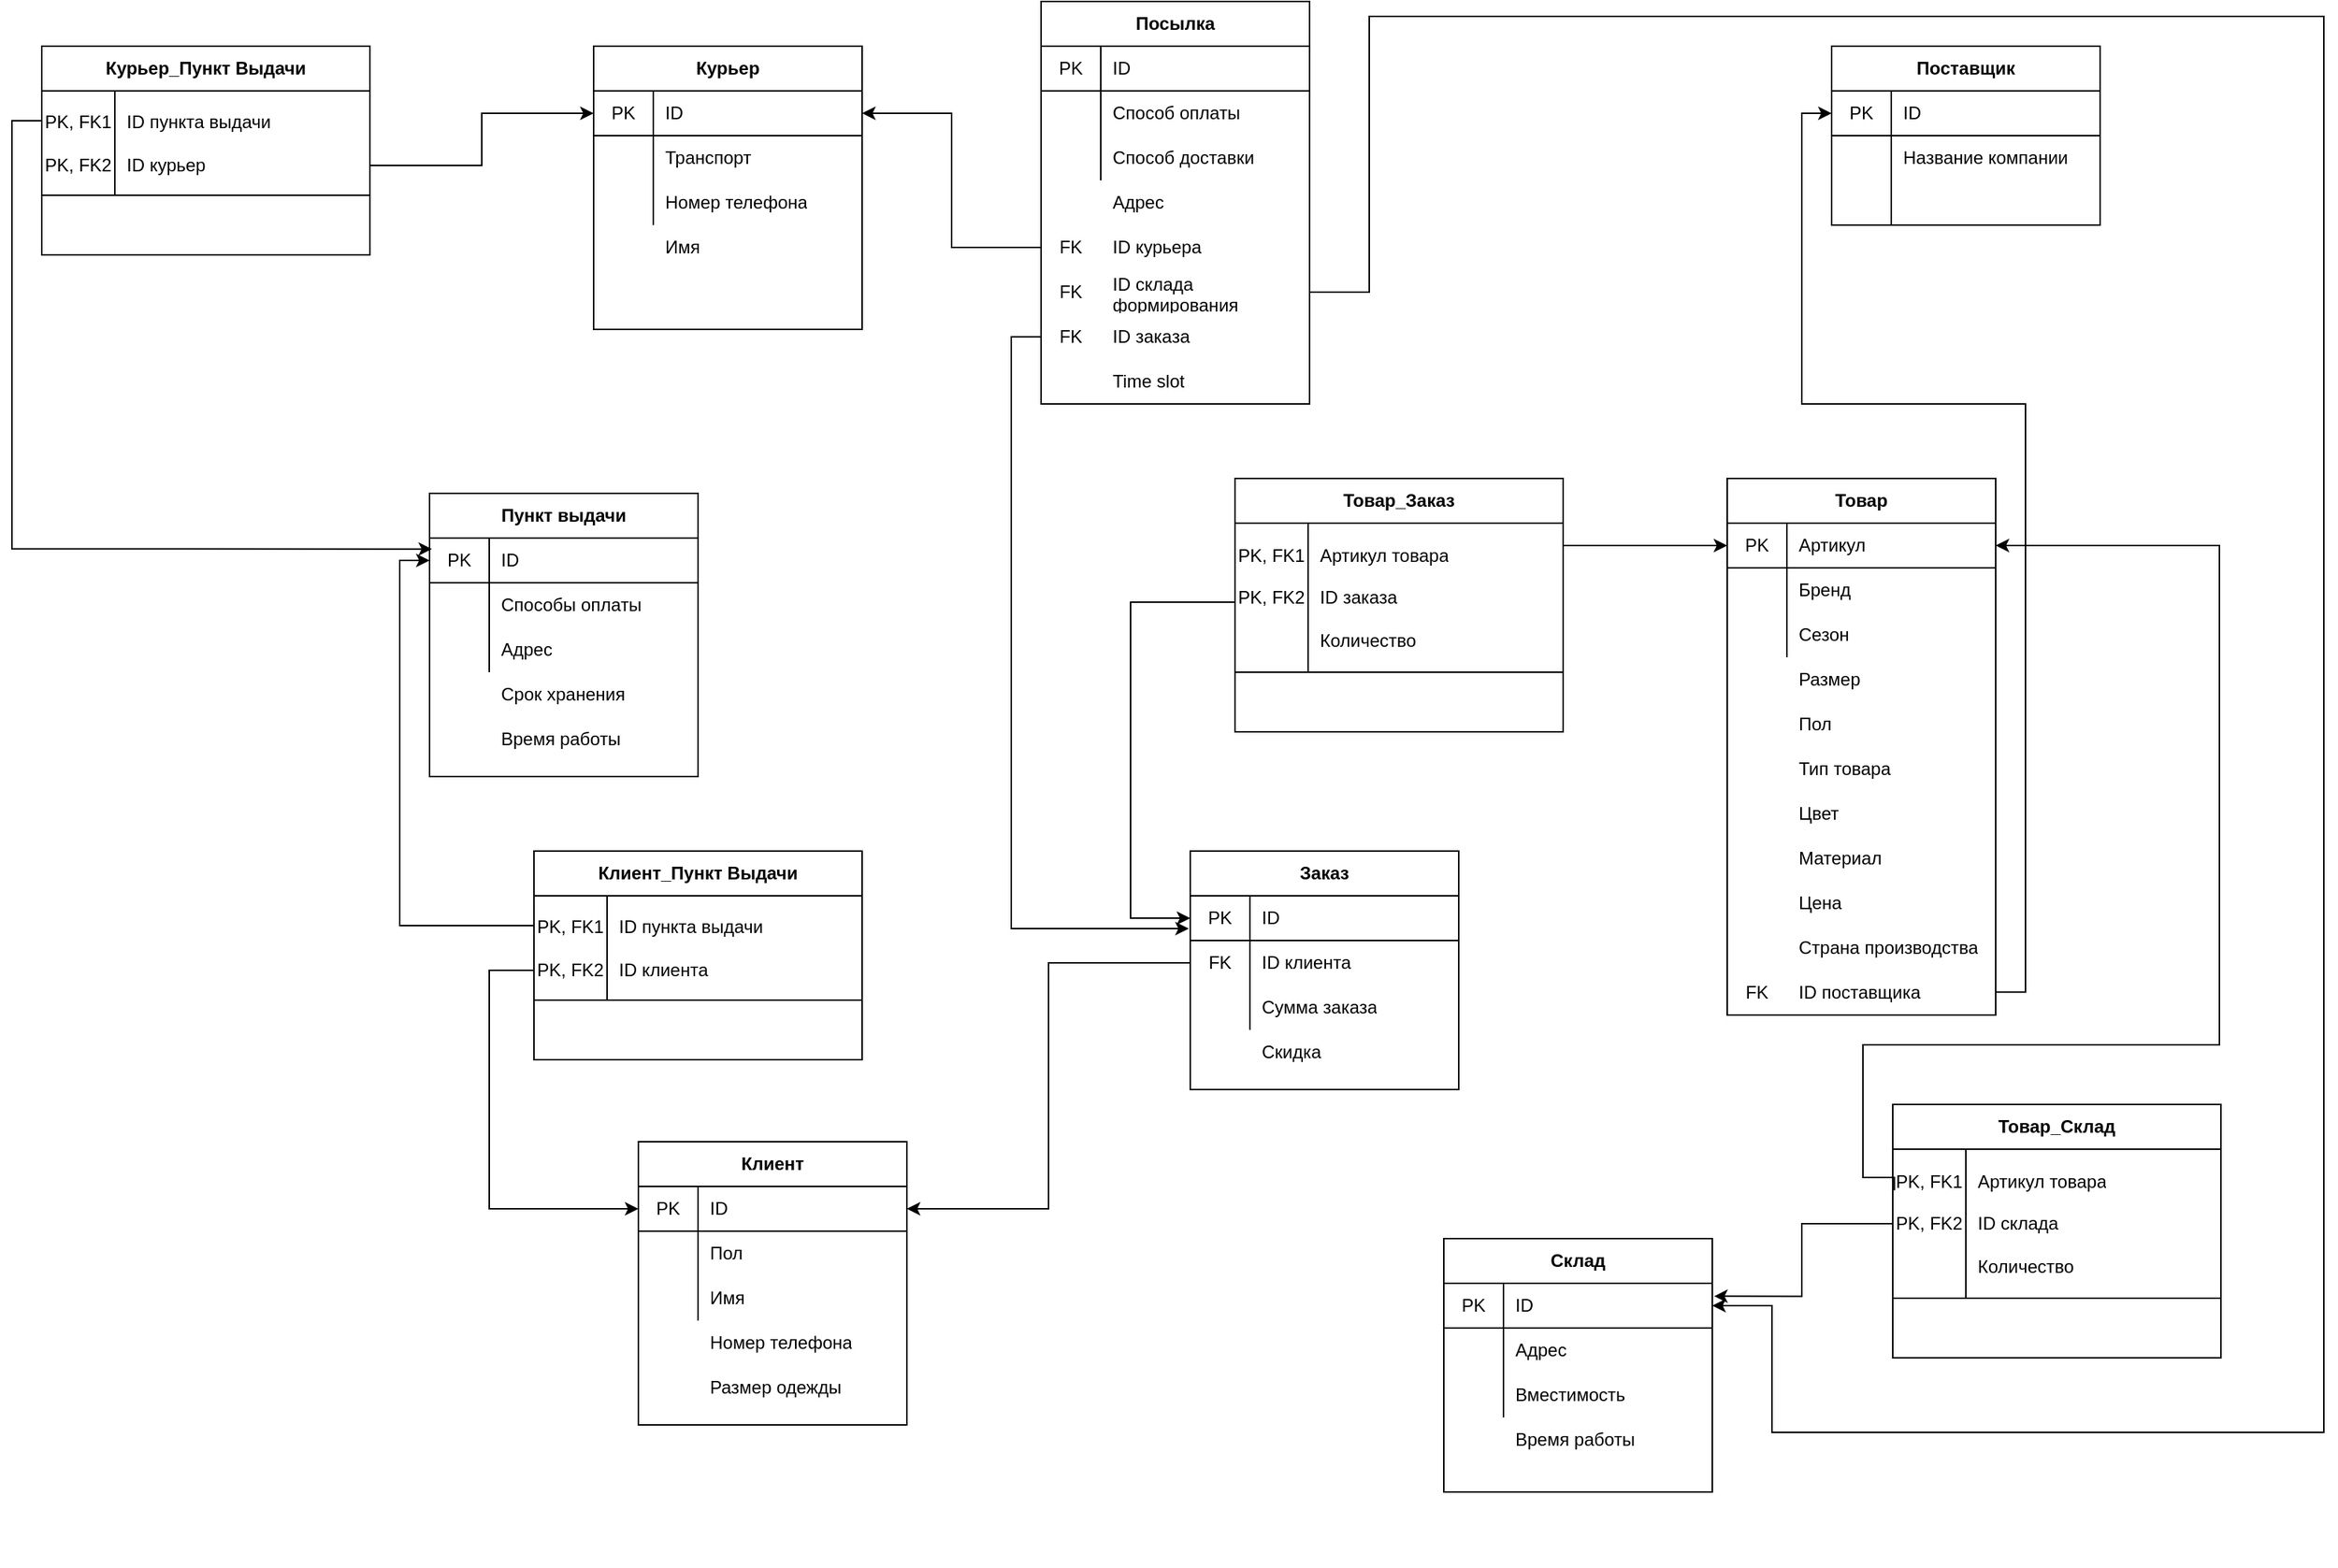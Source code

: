 <mxfile version="13.10.4" type="github">
  <diagram id="lGKr7dU0mGZIIrM9pEWA" name="Page-1">
    <mxGraphModel dx="1609" dy="469" grid="1" gridSize="10" guides="1" tooltips="1" connect="1" arrows="1" fold="1" page="1" pageScale="1" pageWidth="827" pageHeight="1169" math="0" shadow="0">
      <root>
        <mxCell id="0" />
        <mxCell id="1" parent="0" />
        <mxCell id="0K-Lj4Rn9zvSCGiPcpmL-1" value="" style="group" parent="1" vertex="1" connectable="0">
          <mxGeometry x="180" y="80" width="180" height="220" as="geometry" />
        </mxCell>
        <mxCell id="0K-Lj4Rn9zvSCGiPcpmL-2" value="Курьер" style="shape=table;html=1;whiteSpace=wrap;startSize=30;container=1;collapsible=0;childLayout=tableLayout;fixedRows=1;rowLines=0;fontStyle=1;align=center;" parent="0K-Lj4Rn9zvSCGiPcpmL-1" vertex="1">
          <mxGeometry width="180" height="190.0" as="geometry" />
        </mxCell>
        <mxCell id="0K-Lj4Rn9zvSCGiPcpmL-3" value="" style="shape=partialRectangle;html=1;whiteSpace=wrap;collapsible=0;dropTarget=0;pointerEvents=0;fillColor=none;top=0;left=0;bottom=1;right=0;points=[[0,0.5],[1,0.5]];portConstraint=eastwest;" parent="0K-Lj4Rn9zvSCGiPcpmL-2" vertex="1">
          <mxGeometry y="30" width="180" height="30" as="geometry" />
        </mxCell>
        <mxCell id="0K-Lj4Rn9zvSCGiPcpmL-4" value="PK" style="shape=partialRectangle;html=1;whiteSpace=wrap;connectable=0;fillColor=none;top=0;left=0;bottom=0;right=0;overflow=hidden;" parent="0K-Lj4Rn9zvSCGiPcpmL-3" vertex="1">
          <mxGeometry width="40" height="30" as="geometry" />
        </mxCell>
        <mxCell id="0K-Lj4Rn9zvSCGiPcpmL-5" value="ID" style="shape=partialRectangle;html=1;whiteSpace=wrap;connectable=0;fillColor=none;top=0;left=0;bottom=0;right=0;align=left;spacingLeft=6;overflow=hidden;" parent="0K-Lj4Rn9zvSCGiPcpmL-3" vertex="1">
          <mxGeometry x="40" width="140" height="30" as="geometry" />
        </mxCell>
        <mxCell id="0K-Lj4Rn9zvSCGiPcpmL-6" value="" style="shape=partialRectangle;html=1;whiteSpace=wrap;collapsible=0;dropTarget=0;pointerEvents=0;fillColor=none;top=0;left=0;bottom=0;right=0;points=[[0,0.5],[1,0.5]];portConstraint=eastwest;" parent="0K-Lj4Rn9zvSCGiPcpmL-2" vertex="1">
          <mxGeometry y="60" width="180" height="30" as="geometry" />
        </mxCell>
        <mxCell id="0K-Lj4Rn9zvSCGiPcpmL-7" value="" style="shape=partialRectangle;html=1;whiteSpace=wrap;connectable=0;fillColor=none;top=0;left=0;bottom=0;right=0;overflow=hidden;" parent="0K-Lj4Rn9zvSCGiPcpmL-6" vertex="1">
          <mxGeometry width="40" height="30" as="geometry" />
        </mxCell>
        <mxCell id="0K-Lj4Rn9zvSCGiPcpmL-8" value="Транспорт" style="shape=partialRectangle;html=1;whiteSpace=wrap;connectable=0;fillColor=none;top=0;left=0;bottom=0;right=0;align=left;spacingLeft=6;overflow=hidden;" parent="0K-Lj4Rn9zvSCGiPcpmL-6" vertex="1">
          <mxGeometry x="40" width="140" height="30" as="geometry" />
        </mxCell>
        <mxCell id="0K-Lj4Rn9zvSCGiPcpmL-9" value="" style="shape=partialRectangle;html=1;whiteSpace=wrap;collapsible=0;dropTarget=0;pointerEvents=0;fillColor=none;top=0;left=0;bottom=0;right=0;points=[[0,0.5],[1,0.5]];portConstraint=eastwest;" parent="0K-Lj4Rn9zvSCGiPcpmL-2" vertex="1">
          <mxGeometry y="90" width="180" height="30" as="geometry" />
        </mxCell>
        <mxCell id="0K-Lj4Rn9zvSCGiPcpmL-10" value="" style="shape=partialRectangle;html=1;whiteSpace=wrap;connectable=0;fillColor=none;top=0;left=0;bottom=0;right=0;overflow=hidden;" parent="0K-Lj4Rn9zvSCGiPcpmL-9" vertex="1">
          <mxGeometry width="40" height="30" as="geometry" />
        </mxCell>
        <mxCell id="0K-Lj4Rn9zvSCGiPcpmL-11" value="Номер телефона" style="shape=partialRectangle;html=1;whiteSpace=wrap;connectable=0;fillColor=none;top=0;left=0;bottom=0;right=0;align=left;spacingLeft=6;overflow=hidden;" parent="0K-Lj4Rn9zvSCGiPcpmL-9" vertex="1">
          <mxGeometry x="40" width="140" height="30" as="geometry" />
        </mxCell>
        <mxCell id="0K-Lj4Rn9zvSCGiPcpmL-12" value="" style="shape=partialRectangle;html=1;whiteSpace=wrap;collapsible=0;dropTarget=0;pointerEvents=0;fillColor=none;top=0;left=0;bottom=0;right=0;points=[[0,0.5],[1,0.5]];portConstraint=eastwest;" parent="0K-Lj4Rn9zvSCGiPcpmL-1" vertex="1">
          <mxGeometry y="120.0" width="180" height="30.0" as="geometry" />
        </mxCell>
        <mxCell id="0K-Lj4Rn9zvSCGiPcpmL-13" value="" style="shape=partialRectangle;html=1;whiteSpace=wrap;connectable=0;fillColor=none;top=0;left=0;bottom=0;right=0;overflow=hidden;" parent="0K-Lj4Rn9zvSCGiPcpmL-12" vertex="1">
          <mxGeometry x="-10" width="50" height="30.0" as="geometry" />
        </mxCell>
        <mxCell id="0K-Lj4Rn9zvSCGiPcpmL-14" value="Имя" style="shape=partialRectangle;html=1;whiteSpace=wrap;connectable=0;fillColor=none;top=0;left=0;bottom=0;right=0;align=left;spacingLeft=6;overflow=hidden;" parent="0K-Lj4Rn9zvSCGiPcpmL-12" vertex="1">
          <mxGeometry x="40" width="140" height="30.0" as="geometry" />
        </mxCell>
        <mxCell id="0K-Lj4Rn9zvSCGiPcpmL-15" value="" style="shape=partialRectangle;html=1;whiteSpace=wrap;collapsible=0;dropTarget=0;pointerEvents=0;fillColor=none;top=0;left=0;bottom=0;right=0;points=[[0,0.5],[1,0.5]];portConstraint=eastwest;" parent="0K-Lj4Rn9zvSCGiPcpmL-1" vertex="1">
          <mxGeometry y="150" width="180" height="30.0" as="geometry" />
        </mxCell>
        <mxCell id="0K-Lj4Rn9zvSCGiPcpmL-16" value="" style="shape=partialRectangle;html=1;whiteSpace=wrap;connectable=0;fillColor=none;top=0;left=0;bottom=0;right=0;overflow=hidden;" parent="0K-Lj4Rn9zvSCGiPcpmL-15" vertex="1">
          <mxGeometry width="40" height="30.0" as="geometry" />
        </mxCell>
        <mxCell id="0K-Lj4Rn9zvSCGiPcpmL-18" value="" style="group" parent="1" vertex="1" connectable="0">
          <mxGeometry x="480" y="50" width="180" height="270" as="geometry" />
        </mxCell>
        <mxCell id="0K-Lj4Rn9zvSCGiPcpmL-19" value="Посылка" style="shape=table;html=1;whiteSpace=wrap;startSize=30;container=1;collapsible=0;childLayout=tableLayout;fixedRows=1;rowLines=0;fontStyle=1;align=center;" parent="0K-Lj4Rn9zvSCGiPcpmL-18" vertex="1">
          <mxGeometry width="180" height="270" as="geometry" />
        </mxCell>
        <mxCell id="0K-Lj4Rn9zvSCGiPcpmL-20" value="" style="shape=partialRectangle;html=1;whiteSpace=wrap;collapsible=0;dropTarget=0;pointerEvents=0;fillColor=none;top=0;left=0;bottom=1;right=0;points=[[0,0.5],[1,0.5]];portConstraint=eastwest;" parent="0K-Lj4Rn9zvSCGiPcpmL-19" vertex="1">
          <mxGeometry y="30" width="180" height="30" as="geometry" />
        </mxCell>
        <mxCell id="0K-Lj4Rn9zvSCGiPcpmL-21" value="PK" style="shape=partialRectangle;html=1;whiteSpace=wrap;connectable=0;fillColor=none;top=0;left=0;bottom=0;right=0;overflow=hidden;" parent="0K-Lj4Rn9zvSCGiPcpmL-20" vertex="1">
          <mxGeometry width="40" height="30" as="geometry" />
        </mxCell>
        <mxCell id="0K-Lj4Rn9zvSCGiPcpmL-22" value="ID" style="shape=partialRectangle;html=1;whiteSpace=wrap;connectable=0;fillColor=none;top=0;left=0;bottom=0;right=0;align=left;spacingLeft=6;overflow=hidden;" parent="0K-Lj4Rn9zvSCGiPcpmL-20" vertex="1">
          <mxGeometry x="40" width="140" height="30" as="geometry" />
        </mxCell>
        <mxCell id="0K-Lj4Rn9zvSCGiPcpmL-23" value="" style="shape=partialRectangle;html=1;whiteSpace=wrap;collapsible=0;dropTarget=0;pointerEvents=0;fillColor=none;top=0;left=0;bottom=0;right=0;points=[[0,0.5],[1,0.5]];portConstraint=eastwest;" parent="0K-Lj4Rn9zvSCGiPcpmL-19" vertex="1">
          <mxGeometry y="60" width="180" height="30" as="geometry" />
        </mxCell>
        <mxCell id="0K-Lj4Rn9zvSCGiPcpmL-24" value="" style="shape=partialRectangle;html=1;whiteSpace=wrap;connectable=0;fillColor=none;top=0;left=0;bottom=0;right=0;overflow=hidden;" parent="0K-Lj4Rn9zvSCGiPcpmL-23" vertex="1">
          <mxGeometry width="40" height="30" as="geometry" />
        </mxCell>
        <mxCell id="0K-Lj4Rn9zvSCGiPcpmL-25" value="Способ оплаты" style="shape=partialRectangle;html=1;whiteSpace=wrap;connectable=0;fillColor=none;top=0;left=0;bottom=0;right=0;align=left;spacingLeft=6;overflow=hidden;" parent="0K-Lj4Rn9zvSCGiPcpmL-23" vertex="1">
          <mxGeometry x="40" width="140" height="30" as="geometry" />
        </mxCell>
        <mxCell id="0K-Lj4Rn9zvSCGiPcpmL-26" value="" style="shape=partialRectangle;html=1;whiteSpace=wrap;collapsible=0;dropTarget=0;pointerEvents=0;fillColor=none;top=0;left=0;bottom=0;right=0;points=[[0,0.5],[1,0.5]];portConstraint=eastwest;" parent="0K-Lj4Rn9zvSCGiPcpmL-19" vertex="1">
          <mxGeometry y="90" width="180" height="30" as="geometry" />
        </mxCell>
        <mxCell id="0K-Lj4Rn9zvSCGiPcpmL-27" value="" style="shape=partialRectangle;html=1;whiteSpace=wrap;connectable=0;fillColor=none;top=0;left=0;bottom=0;right=0;overflow=hidden;" parent="0K-Lj4Rn9zvSCGiPcpmL-26" vertex="1">
          <mxGeometry width="40" height="30" as="geometry" />
        </mxCell>
        <mxCell id="0K-Lj4Rn9zvSCGiPcpmL-28" value="Способ доставки" style="shape=partialRectangle;html=1;whiteSpace=wrap;connectable=0;fillColor=none;top=0;left=0;bottom=0;right=0;align=left;spacingLeft=6;overflow=hidden;" parent="0K-Lj4Rn9zvSCGiPcpmL-26" vertex="1">
          <mxGeometry x="40" width="140" height="30" as="geometry" />
        </mxCell>
        <mxCell id="0K-Lj4Rn9zvSCGiPcpmL-29" value="" style="shape=partialRectangle;html=1;whiteSpace=wrap;collapsible=0;dropTarget=0;pointerEvents=0;fillColor=none;top=0;left=0;bottom=0;right=0;points=[[0,0.5],[1,0.5]];portConstraint=eastwest;" parent="0K-Lj4Rn9zvSCGiPcpmL-18" vertex="1">
          <mxGeometry y="180" width="180" height="30" as="geometry" />
        </mxCell>
        <mxCell id="0K-Lj4Rn9zvSCGiPcpmL-30" value="FK" style="shape=partialRectangle;html=1;whiteSpace=wrap;connectable=0;fillColor=none;top=0;left=0;bottom=0;right=0;overflow=hidden;" parent="0K-Lj4Rn9zvSCGiPcpmL-29" vertex="1">
          <mxGeometry width="40" height="30" as="geometry" />
        </mxCell>
        <mxCell id="0K-Lj4Rn9zvSCGiPcpmL-31" value="ID склада формирования" style="shape=partialRectangle;html=1;whiteSpace=wrap;connectable=0;fillColor=none;top=0;left=0;bottom=0;right=0;align=left;spacingLeft=6;overflow=hidden;" parent="0K-Lj4Rn9zvSCGiPcpmL-29" vertex="1">
          <mxGeometry x="40" width="140" height="30" as="geometry" />
        </mxCell>
        <mxCell id="0K-Lj4Rn9zvSCGiPcpmL-32" value="" style="shape=partialRectangle;html=1;whiteSpace=wrap;collapsible=0;dropTarget=0;pointerEvents=0;fillColor=none;top=0;left=0;bottom=0;right=0;points=[[0,0.5],[1,0.5]];portConstraint=eastwest;" parent="0K-Lj4Rn9zvSCGiPcpmL-18" vertex="1">
          <mxGeometry y="150" width="180" height="30" as="geometry" />
        </mxCell>
        <mxCell id="0K-Lj4Rn9zvSCGiPcpmL-33" value="FK" style="shape=partialRectangle;html=1;whiteSpace=wrap;connectable=0;fillColor=none;top=0;left=0;bottom=0;right=0;overflow=hidden;" parent="0K-Lj4Rn9zvSCGiPcpmL-32" vertex="1">
          <mxGeometry width="40" height="30" as="geometry" />
        </mxCell>
        <mxCell id="0K-Lj4Rn9zvSCGiPcpmL-34" value="ID курьера" style="shape=partialRectangle;html=1;whiteSpace=wrap;connectable=0;fillColor=none;top=0;left=0;bottom=0;right=0;align=left;spacingLeft=6;overflow=hidden;" parent="0K-Lj4Rn9zvSCGiPcpmL-32" vertex="1">
          <mxGeometry x="40" width="140" height="30" as="geometry" />
        </mxCell>
        <mxCell id="0K-Lj4Rn9zvSCGiPcpmL-35" value="" style="shape=partialRectangle;html=1;whiteSpace=wrap;collapsible=0;dropTarget=0;pointerEvents=0;fillColor=none;top=0;left=0;bottom=0;right=0;points=[[0,0.5],[1,0.5]];portConstraint=eastwest;" parent="0K-Lj4Rn9zvSCGiPcpmL-18" vertex="1">
          <mxGeometry y="120" width="180" height="30" as="geometry" />
        </mxCell>
        <mxCell id="0K-Lj4Rn9zvSCGiPcpmL-36" value="" style="shape=partialRectangle;html=1;whiteSpace=wrap;connectable=0;fillColor=none;top=0;left=0;bottom=0;right=0;overflow=hidden;" parent="0K-Lj4Rn9zvSCGiPcpmL-35" vertex="1">
          <mxGeometry width="40" height="30" as="geometry" />
        </mxCell>
        <mxCell id="0K-Lj4Rn9zvSCGiPcpmL-37" value="Адрес" style="shape=partialRectangle;html=1;whiteSpace=wrap;connectable=0;fillColor=none;top=0;left=0;bottom=0;right=0;align=left;spacingLeft=6;overflow=hidden;" parent="0K-Lj4Rn9zvSCGiPcpmL-35" vertex="1">
          <mxGeometry x="40" width="140" height="30" as="geometry" />
        </mxCell>
        <mxCell id="0K-Lj4Rn9zvSCGiPcpmL-38" value="" style="shape=partialRectangle;html=1;whiteSpace=wrap;collapsible=0;dropTarget=0;pointerEvents=0;fillColor=none;top=0;left=0;bottom=0;right=0;points=[[0,0.5],[1,0.5]];portConstraint=eastwest;" parent="0K-Lj4Rn9zvSCGiPcpmL-18" vertex="1">
          <mxGeometry y="210" width="180" height="30" as="geometry" />
        </mxCell>
        <mxCell id="0K-Lj4Rn9zvSCGiPcpmL-39" value="FK" style="shape=partialRectangle;html=1;whiteSpace=wrap;connectable=0;fillColor=none;top=0;left=0;bottom=0;right=0;overflow=hidden;" parent="0K-Lj4Rn9zvSCGiPcpmL-38" vertex="1">
          <mxGeometry width="40" height="30" as="geometry" />
        </mxCell>
        <mxCell id="0K-Lj4Rn9zvSCGiPcpmL-40" value="ID заказа" style="shape=partialRectangle;html=1;whiteSpace=wrap;connectable=0;fillColor=none;top=0;left=0;bottom=0;right=0;align=left;spacingLeft=6;overflow=hidden;" parent="0K-Lj4Rn9zvSCGiPcpmL-38" vertex="1">
          <mxGeometry x="40" width="140" height="30" as="geometry" />
        </mxCell>
        <mxCell id="0K-Lj4Rn9zvSCGiPcpmL-41" value="" style="shape=partialRectangle;html=1;whiteSpace=wrap;collapsible=0;dropTarget=0;pointerEvents=0;fillColor=none;top=0;left=0;bottom=0;right=0;points=[[0,0.5],[1,0.5]];portConstraint=eastwest;" parent="0K-Lj4Rn9zvSCGiPcpmL-18" vertex="1">
          <mxGeometry y="240" width="180" height="30" as="geometry" />
        </mxCell>
        <mxCell id="0K-Lj4Rn9zvSCGiPcpmL-42" value="Time slot" style="shape=partialRectangle;html=1;whiteSpace=wrap;connectable=0;fillColor=none;top=0;left=0;bottom=0;right=0;align=left;spacingLeft=6;overflow=hidden;" parent="0K-Lj4Rn9zvSCGiPcpmL-41" vertex="1">
          <mxGeometry x="40" width="140" height="30" as="geometry" />
        </mxCell>
        <mxCell id="0K-Lj4Rn9zvSCGiPcpmL-43" value="" style="group" parent="1" vertex="1" connectable="0">
          <mxGeometry x="940" y="370" width="180" height="360" as="geometry" />
        </mxCell>
        <mxCell id="0K-Lj4Rn9zvSCGiPcpmL-44" value="" style="group" parent="0K-Lj4Rn9zvSCGiPcpmL-43" vertex="1" connectable="0">
          <mxGeometry width="180" height="360" as="geometry" />
        </mxCell>
        <mxCell id="0K-Lj4Rn9zvSCGiPcpmL-45" value="Товар" style="shape=table;html=1;whiteSpace=wrap;startSize=30;container=1;collapsible=0;childLayout=tableLayout;fixedRows=1;rowLines=0;fontStyle=1;align=center;" parent="0K-Lj4Rn9zvSCGiPcpmL-44" vertex="1">
          <mxGeometry width="180" height="360" as="geometry" />
        </mxCell>
        <mxCell id="0K-Lj4Rn9zvSCGiPcpmL-46" value="" style="shape=partialRectangle;html=1;whiteSpace=wrap;collapsible=0;dropTarget=0;pointerEvents=0;fillColor=none;top=0;left=0;bottom=1;right=0;points=[[0,0.5],[1,0.5]];portConstraint=eastwest;" parent="0K-Lj4Rn9zvSCGiPcpmL-45" vertex="1">
          <mxGeometry y="30" width="180" height="30" as="geometry" />
        </mxCell>
        <mxCell id="0K-Lj4Rn9zvSCGiPcpmL-47" value="PK" style="shape=partialRectangle;html=1;whiteSpace=wrap;connectable=0;fillColor=none;top=0;left=0;bottom=0;right=0;overflow=hidden;" parent="0K-Lj4Rn9zvSCGiPcpmL-46" vertex="1">
          <mxGeometry width="40" height="30" as="geometry" />
        </mxCell>
        <mxCell id="0K-Lj4Rn9zvSCGiPcpmL-48" value="Артикул" style="shape=partialRectangle;html=1;whiteSpace=wrap;connectable=0;fillColor=none;top=0;left=0;bottom=0;right=0;align=left;spacingLeft=6;overflow=hidden;" parent="0K-Lj4Rn9zvSCGiPcpmL-46" vertex="1">
          <mxGeometry x="40" width="140" height="30" as="geometry" />
        </mxCell>
        <mxCell id="0K-Lj4Rn9zvSCGiPcpmL-49" value="" style="shape=partialRectangle;html=1;whiteSpace=wrap;collapsible=0;dropTarget=0;pointerEvents=0;fillColor=none;top=0;left=0;bottom=0;right=0;points=[[0,0.5],[1,0.5]];portConstraint=eastwest;" parent="0K-Lj4Rn9zvSCGiPcpmL-45" vertex="1">
          <mxGeometry y="60" width="180" height="30" as="geometry" />
        </mxCell>
        <mxCell id="0K-Lj4Rn9zvSCGiPcpmL-50" value="" style="shape=partialRectangle;html=1;whiteSpace=wrap;connectable=0;fillColor=none;top=0;left=0;bottom=0;right=0;overflow=hidden;" parent="0K-Lj4Rn9zvSCGiPcpmL-49" vertex="1">
          <mxGeometry width="40" height="30" as="geometry" />
        </mxCell>
        <mxCell id="0K-Lj4Rn9zvSCGiPcpmL-51" value="Бренд" style="shape=partialRectangle;html=1;whiteSpace=wrap;connectable=0;fillColor=none;top=0;left=0;bottom=0;right=0;align=left;spacingLeft=6;overflow=hidden;" parent="0K-Lj4Rn9zvSCGiPcpmL-49" vertex="1">
          <mxGeometry x="40" width="140" height="30" as="geometry" />
        </mxCell>
        <mxCell id="0K-Lj4Rn9zvSCGiPcpmL-52" value="" style="shape=partialRectangle;html=1;whiteSpace=wrap;collapsible=0;dropTarget=0;pointerEvents=0;fillColor=none;top=0;left=0;bottom=0;right=0;points=[[0,0.5],[1,0.5]];portConstraint=eastwest;" parent="0K-Lj4Rn9zvSCGiPcpmL-45" vertex="1">
          <mxGeometry y="90" width="180" height="30" as="geometry" />
        </mxCell>
        <mxCell id="0K-Lj4Rn9zvSCGiPcpmL-53" value="" style="shape=partialRectangle;html=1;whiteSpace=wrap;connectable=0;fillColor=none;top=0;left=0;bottom=0;right=0;overflow=hidden;" parent="0K-Lj4Rn9zvSCGiPcpmL-52" vertex="1">
          <mxGeometry width="40" height="30" as="geometry" />
        </mxCell>
        <mxCell id="0K-Lj4Rn9zvSCGiPcpmL-54" value="Сезон" style="shape=partialRectangle;html=1;whiteSpace=wrap;connectable=0;fillColor=none;top=0;left=0;bottom=0;right=0;align=left;spacingLeft=6;overflow=hidden;" parent="0K-Lj4Rn9zvSCGiPcpmL-52" vertex="1">
          <mxGeometry x="40" width="140" height="30" as="geometry" />
        </mxCell>
        <mxCell id="0K-Lj4Rn9zvSCGiPcpmL-55" value="" style="shape=partialRectangle;html=1;whiteSpace=wrap;collapsible=0;dropTarget=0;pointerEvents=0;fillColor=none;top=0;left=0;bottom=0;right=0;points=[[0,0.5],[1,0.5]];portConstraint=eastwest;" parent="0K-Lj4Rn9zvSCGiPcpmL-44" vertex="1">
          <mxGeometry y="180" width="180" height="30.0" as="geometry" />
        </mxCell>
        <mxCell id="0K-Lj4Rn9zvSCGiPcpmL-56" value="" style="shape=partialRectangle;html=1;whiteSpace=wrap;connectable=0;fillColor=none;top=0;left=0;bottom=0;right=0;overflow=hidden;" parent="0K-Lj4Rn9zvSCGiPcpmL-55" vertex="1">
          <mxGeometry width="40" height="30.0" as="geometry" />
        </mxCell>
        <mxCell id="0K-Lj4Rn9zvSCGiPcpmL-57" value="Тип товара" style="shape=partialRectangle;html=1;whiteSpace=wrap;connectable=0;fillColor=none;top=0;left=0;bottom=0;right=0;align=left;spacingLeft=6;overflow=hidden;" parent="0K-Lj4Rn9zvSCGiPcpmL-55" vertex="1">
          <mxGeometry x="40" width="140" height="30.0" as="geometry" />
        </mxCell>
        <mxCell id="0K-Lj4Rn9zvSCGiPcpmL-58" value="" style="shape=partialRectangle;html=1;whiteSpace=wrap;collapsible=0;dropTarget=0;pointerEvents=0;fillColor=none;top=0;left=0;bottom=0;right=0;points=[[0,0.5],[1,0.5]];portConstraint=eastwest;" parent="0K-Lj4Rn9zvSCGiPcpmL-44" vertex="1">
          <mxGeometry y="150" width="180" height="30.0" as="geometry" />
        </mxCell>
        <mxCell id="0K-Lj4Rn9zvSCGiPcpmL-59" value="" style="shape=partialRectangle;html=1;whiteSpace=wrap;connectable=0;fillColor=none;top=0;left=0;bottom=0;right=0;overflow=hidden;" parent="0K-Lj4Rn9zvSCGiPcpmL-58" vertex="1">
          <mxGeometry width="40" height="30.0" as="geometry" />
        </mxCell>
        <mxCell id="0K-Lj4Rn9zvSCGiPcpmL-60" value="Пол" style="shape=partialRectangle;html=1;whiteSpace=wrap;connectable=0;fillColor=none;top=0;left=0;bottom=0;right=0;align=left;spacingLeft=6;overflow=hidden;" parent="0K-Lj4Rn9zvSCGiPcpmL-58" vertex="1">
          <mxGeometry x="40" width="140" height="30.0" as="geometry" />
        </mxCell>
        <mxCell id="0K-Lj4Rn9zvSCGiPcpmL-61" value="" style="shape=partialRectangle;html=1;whiteSpace=wrap;collapsible=0;dropTarget=0;pointerEvents=0;fillColor=none;top=0;left=0;bottom=0;right=0;points=[[0,0.5],[1,0.5]];portConstraint=eastwest;" parent="0K-Lj4Rn9zvSCGiPcpmL-44" vertex="1">
          <mxGeometry y="120.0" width="180" height="30.0" as="geometry" />
        </mxCell>
        <mxCell id="0K-Lj4Rn9zvSCGiPcpmL-62" value="" style="shape=partialRectangle;html=1;whiteSpace=wrap;connectable=0;fillColor=none;top=0;left=0;bottom=0;right=0;overflow=hidden;" parent="0K-Lj4Rn9zvSCGiPcpmL-61" vertex="1">
          <mxGeometry width="40" height="30.0" as="geometry" />
        </mxCell>
        <mxCell id="0K-Lj4Rn9zvSCGiPcpmL-63" value="Размер" style="shape=partialRectangle;html=1;whiteSpace=wrap;connectable=0;fillColor=none;top=0;left=0;bottom=0;right=0;align=left;spacingLeft=6;overflow=hidden;" parent="0K-Lj4Rn9zvSCGiPcpmL-61" vertex="1">
          <mxGeometry x="40" width="140" height="30.0" as="geometry" />
        </mxCell>
        <mxCell id="0K-Lj4Rn9zvSCGiPcpmL-64" value="" style="shape=partialRectangle;html=1;whiteSpace=wrap;collapsible=0;dropTarget=0;pointerEvents=0;fillColor=none;top=0;left=0;bottom=0;right=0;points=[[0,0.5],[1,0.5]];portConstraint=eastwest;" parent="0K-Lj4Rn9zvSCGiPcpmL-44" vertex="1">
          <mxGeometry y="210.0" width="180" height="30.0" as="geometry" />
        </mxCell>
        <mxCell id="0K-Lj4Rn9zvSCGiPcpmL-65" value="" style="shape=partialRectangle;html=1;whiteSpace=wrap;connectable=0;fillColor=none;top=0;left=0;bottom=0;right=0;overflow=hidden;" parent="0K-Lj4Rn9zvSCGiPcpmL-64" vertex="1">
          <mxGeometry width="40" height="30.0" as="geometry" />
        </mxCell>
        <mxCell id="0K-Lj4Rn9zvSCGiPcpmL-66" value="Цвет" style="shape=partialRectangle;html=1;whiteSpace=wrap;connectable=0;fillColor=none;top=0;left=0;bottom=0;right=0;align=left;spacingLeft=6;overflow=hidden;" parent="0K-Lj4Rn9zvSCGiPcpmL-64" vertex="1">
          <mxGeometry x="40" width="140" height="30.0" as="geometry" />
        </mxCell>
        <mxCell id="0K-Lj4Rn9zvSCGiPcpmL-67" value="" style="shape=partialRectangle;html=1;whiteSpace=wrap;collapsible=0;dropTarget=0;pointerEvents=0;fillColor=none;top=0;left=0;bottom=0;right=0;points=[[0,0.5],[1,0.5]];portConstraint=eastwest;" parent="0K-Lj4Rn9zvSCGiPcpmL-44" vertex="1">
          <mxGeometry y="240.0" width="180" height="30.0" as="geometry" />
        </mxCell>
        <mxCell id="0K-Lj4Rn9zvSCGiPcpmL-68" value="" style="shape=partialRectangle;html=1;whiteSpace=wrap;connectable=0;fillColor=none;top=0;left=0;bottom=0;right=0;overflow=hidden;" parent="0K-Lj4Rn9zvSCGiPcpmL-67" vertex="1">
          <mxGeometry width="40" height="30.0" as="geometry" />
        </mxCell>
        <mxCell id="0K-Lj4Rn9zvSCGiPcpmL-69" value="Материал" style="shape=partialRectangle;html=1;whiteSpace=wrap;connectable=0;fillColor=none;top=0;left=0;bottom=0;right=0;align=left;spacingLeft=6;overflow=hidden;" parent="0K-Lj4Rn9zvSCGiPcpmL-67" vertex="1">
          <mxGeometry x="40" width="140" height="30.0" as="geometry" />
        </mxCell>
        <mxCell id="0K-Lj4Rn9zvSCGiPcpmL-70" value="" style="shape=partialRectangle;html=1;whiteSpace=wrap;collapsible=0;dropTarget=0;pointerEvents=0;fillColor=none;top=0;left=0;bottom=0;right=0;points=[[0,0.5],[1,0.5]];portConstraint=eastwest;" parent="0K-Lj4Rn9zvSCGiPcpmL-44" vertex="1">
          <mxGeometry y="270.0" width="180" height="30.0" as="geometry" />
        </mxCell>
        <mxCell id="0K-Lj4Rn9zvSCGiPcpmL-71" value="" style="shape=partialRectangle;html=1;whiteSpace=wrap;connectable=0;fillColor=none;top=0;left=0;bottom=0;right=0;overflow=hidden;" parent="0K-Lj4Rn9zvSCGiPcpmL-70" vertex="1">
          <mxGeometry width="40" height="30.0" as="geometry" />
        </mxCell>
        <mxCell id="0K-Lj4Rn9zvSCGiPcpmL-72" value="Цена" style="shape=partialRectangle;html=1;whiteSpace=wrap;connectable=0;fillColor=none;top=0;left=0;bottom=0;right=0;align=left;spacingLeft=6;overflow=hidden;" parent="0K-Lj4Rn9zvSCGiPcpmL-70" vertex="1">
          <mxGeometry x="40" width="140" height="30.0" as="geometry" />
        </mxCell>
        <mxCell id="0K-Lj4Rn9zvSCGiPcpmL-73" value="" style="shape=partialRectangle;html=1;whiteSpace=wrap;collapsible=0;dropTarget=0;pointerEvents=0;fillColor=none;top=0;left=0;bottom=0;right=0;points=[[0,0.5],[1,0.5]];portConstraint=eastwest;" parent="0K-Lj4Rn9zvSCGiPcpmL-44" vertex="1">
          <mxGeometry y="300" width="180" height="30.0" as="geometry" />
        </mxCell>
        <mxCell id="0K-Lj4Rn9zvSCGiPcpmL-74" value="" style="shape=partialRectangle;html=1;whiteSpace=wrap;connectable=0;fillColor=none;top=0;left=0;bottom=0;right=0;overflow=hidden;" parent="0K-Lj4Rn9zvSCGiPcpmL-73" vertex="1">
          <mxGeometry width="40" height="30.0" as="geometry" />
        </mxCell>
        <mxCell id="0K-Lj4Rn9zvSCGiPcpmL-75" value="Страна производства" style="shape=partialRectangle;html=1;whiteSpace=wrap;connectable=0;fillColor=none;top=0;left=0;bottom=0;right=0;align=left;spacingLeft=6;overflow=hidden;" parent="0K-Lj4Rn9zvSCGiPcpmL-73" vertex="1">
          <mxGeometry x="40" width="140" height="30.0" as="geometry" />
        </mxCell>
        <mxCell id="0K-Lj4Rn9zvSCGiPcpmL-76" value="" style="shape=partialRectangle;html=1;whiteSpace=wrap;collapsible=0;dropTarget=0;pointerEvents=0;fillColor=none;top=0;left=0;bottom=0;right=0;points=[[0,0.5],[1,0.5]];portConstraint=eastwest;" parent="0K-Lj4Rn9zvSCGiPcpmL-44" vertex="1">
          <mxGeometry y="329.999" width="180" height="29.143" as="geometry" />
        </mxCell>
        <mxCell id="0K-Lj4Rn9zvSCGiPcpmL-77" value="" style="shape=partialRectangle;html=1;whiteSpace=wrap;connectable=0;fillColor=none;top=0;left=0;bottom=0;right=0;overflow=hidden;" parent="0K-Lj4Rn9zvSCGiPcpmL-76" vertex="1">
          <mxGeometry width="40" height="29.143" as="geometry" />
        </mxCell>
        <mxCell id="0K-Lj4Rn9zvSCGiPcpmL-78" value="ID поставщика" style="shape=partialRectangle;html=1;whiteSpace=wrap;connectable=0;fillColor=none;top=0;left=0;bottom=0;right=0;align=left;spacingLeft=6;overflow=hidden;" parent="0K-Lj4Rn9zvSCGiPcpmL-76" vertex="1">
          <mxGeometry x="40" width="140" height="29.143" as="geometry" />
        </mxCell>
        <mxCell id="0K-Lj4Rn9zvSCGiPcpmL-79" value="FK" style="shape=partialRectangle;html=1;whiteSpace=wrap;connectable=0;fillColor=none;top=0;left=0;bottom=0;right=0;overflow=hidden;" parent="0K-Lj4Rn9zvSCGiPcpmL-44" vertex="1">
          <mxGeometry y="330" width="40" height="30" as="geometry" />
        </mxCell>
        <mxCell id="0K-Lj4Rn9zvSCGiPcpmL-80" value="" style="group" parent="1" vertex="1" connectable="0">
          <mxGeometry x="1010" y="80" width="180" height="220" as="geometry" />
        </mxCell>
        <mxCell id="0K-Lj4Rn9zvSCGiPcpmL-81" value="Поставщик" style="shape=table;html=1;whiteSpace=wrap;startSize=30;container=1;collapsible=0;childLayout=tableLayout;fixedRows=1;rowLines=0;fontStyle=1;align=center;" parent="0K-Lj4Rn9zvSCGiPcpmL-80" vertex="1">
          <mxGeometry width="180" height="120" as="geometry" />
        </mxCell>
        <mxCell id="0K-Lj4Rn9zvSCGiPcpmL-82" value="" style="shape=partialRectangle;html=1;whiteSpace=wrap;collapsible=0;dropTarget=0;pointerEvents=0;fillColor=none;top=0;left=0;bottom=1;right=0;points=[[0,0.5],[1,0.5]];portConstraint=eastwest;" parent="0K-Lj4Rn9zvSCGiPcpmL-81" vertex="1">
          <mxGeometry y="30" width="180" height="30" as="geometry" />
        </mxCell>
        <mxCell id="0K-Lj4Rn9zvSCGiPcpmL-83" value="PK" style="shape=partialRectangle;html=1;whiteSpace=wrap;connectable=0;fillColor=none;top=0;left=0;bottom=0;right=0;overflow=hidden;" parent="0K-Lj4Rn9zvSCGiPcpmL-82" vertex="1">
          <mxGeometry width="40" height="30" as="geometry" />
        </mxCell>
        <mxCell id="0K-Lj4Rn9zvSCGiPcpmL-84" value="ID" style="shape=partialRectangle;html=1;whiteSpace=wrap;connectable=0;fillColor=none;top=0;left=0;bottom=0;right=0;align=left;spacingLeft=6;overflow=hidden;" parent="0K-Lj4Rn9zvSCGiPcpmL-82" vertex="1">
          <mxGeometry x="40" width="140" height="30" as="geometry" />
        </mxCell>
        <mxCell id="0K-Lj4Rn9zvSCGiPcpmL-85" value="" style="shape=partialRectangle;html=1;whiteSpace=wrap;collapsible=0;dropTarget=0;pointerEvents=0;fillColor=none;top=0;left=0;bottom=0;right=0;points=[[0,0.5],[1,0.5]];portConstraint=eastwest;" parent="0K-Lj4Rn9zvSCGiPcpmL-81" vertex="1">
          <mxGeometry y="60" width="180" height="30" as="geometry" />
        </mxCell>
        <mxCell id="0K-Lj4Rn9zvSCGiPcpmL-86" value="" style="shape=partialRectangle;html=1;whiteSpace=wrap;connectable=0;fillColor=none;top=0;left=0;bottom=0;right=0;overflow=hidden;" parent="0K-Lj4Rn9zvSCGiPcpmL-85" vertex="1">
          <mxGeometry width="40" height="30" as="geometry" />
        </mxCell>
        <mxCell id="0K-Lj4Rn9zvSCGiPcpmL-87" value="Название компании" style="shape=partialRectangle;html=1;whiteSpace=wrap;connectable=0;fillColor=none;top=0;left=0;bottom=0;right=0;align=left;spacingLeft=6;overflow=hidden;" parent="0K-Lj4Rn9zvSCGiPcpmL-85" vertex="1">
          <mxGeometry x="40" width="140" height="30" as="geometry" />
        </mxCell>
        <mxCell id="0K-Lj4Rn9zvSCGiPcpmL-88" value="" style="shape=partialRectangle;html=1;whiteSpace=wrap;collapsible=0;dropTarget=0;pointerEvents=0;fillColor=none;top=0;left=0;bottom=0;right=0;points=[[0,0.5],[1,0.5]];portConstraint=eastwest;" parent="0K-Lj4Rn9zvSCGiPcpmL-81" vertex="1">
          <mxGeometry y="90" width="180" height="30" as="geometry" />
        </mxCell>
        <mxCell id="0K-Lj4Rn9zvSCGiPcpmL-89" value="" style="shape=partialRectangle;html=1;whiteSpace=wrap;connectable=0;fillColor=none;top=0;left=0;bottom=0;right=0;overflow=hidden;" parent="0K-Lj4Rn9zvSCGiPcpmL-88" vertex="1">
          <mxGeometry width="40" height="30" as="geometry" />
        </mxCell>
        <mxCell id="0K-Lj4Rn9zvSCGiPcpmL-90" value="" style="shape=partialRectangle;html=1;whiteSpace=wrap;connectable=0;fillColor=none;top=0;left=0;bottom=0;right=0;align=left;spacingLeft=6;overflow=hidden;" parent="0K-Lj4Rn9zvSCGiPcpmL-88" vertex="1">
          <mxGeometry x="40" width="140" height="30" as="geometry" />
        </mxCell>
        <mxCell id="0K-Lj4Rn9zvSCGiPcpmL-91" value="" style="group" parent="1" vertex="1" connectable="0">
          <mxGeometry x="580" y="620" width="180" height="220" as="geometry" />
        </mxCell>
        <mxCell id="0K-Lj4Rn9zvSCGiPcpmL-92" value="" style="group" parent="0K-Lj4Rn9zvSCGiPcpmL-91" vertex="1" connectable="0">
          <mxGeometry width="180" height="220" as="geometry" />
        </mxCell>
        <mxCell id="0K-Lj4Rn9zvSCGiPcpmL-93" value="Заказ" style="shape=table;html=1;whiteSpace=wrap;startSize=30;container=1;collapsible=0;childLayout=tableLayout;fixedRows=1;rowLines=0;fontStyle=1;align=center;" parent="0K-Lj4Rn9zvSCGiPcpmL-92" vertex="1">
          <mxGeometry width="180" height="160" as="geometry" />
        </mxCell>
        <mxCell id="0K-Lj4Rn9zvSCGiPcpmL-94" value="" style="shape=partialRectangle;html=1;whiteSpace=wrap;collapsible=0;dropTarget=0;pointerEvents=0;fillColor=none;top=0;left=0;bottom=1;right=0;points=[[0,0.5],[1,0.5]];portConstraint=eastwest;" parent="0K-Lj4Rn9zvSCGiPcpmL-93" vertex="1">
          <mxGeometry y="30" width="180" height="30" as="geometry" />
        </mxCell>
        <mxCell id="0K-Lj4Rn9zvSCGiPcpmL-95" value="PK" style="shape=partialRectangle;html=1;whiteSpace=wrap;connectable=0;fillColor=none;top=0;left=0;bottom=0;right=0;overflow=hidden;" parent="0K-Lj4Rn9zvSCGiPcpmL-94" vertex="1">
          <mxGeometry width="40" height="30" as="geometry" />
        </mxCell>
        <mxCell id="0K-Lj4Rn9zvSCGiPcpmL-96" value="ID" style="shape=partialRectangle;html=1;whiteSpace=wrap;connectable=0;fillColor=none;top=0;left=0;bottom=0;right=0;align=left;spacingLeft=6;overflow=hidden;" parent="0K-Lj4Rn9zvSCGiPcpmL-94" vertex="1">
          <mxGeometry x="40" width="140" height="30" as="geometry" />
        </mxCell>
        <mxCell id="0K-Lj4Rn9zvSCGiPcpmL-97" value="" style="shape=partialRectangle;html=1;whiteSpace=wrap;collapsible=0;dropTarget=0;pointerEvents=0;fillColor=none;top=0;left=0;bottom=0;right=0;points=[[0,0.5],[1,0.5]];portConstraint=eastwest;" parent="0K-Lj4Rn9zvSCGiPcpmL-93" vertex="1">
          <mxGeometry y="60" width="180" height="30" as="geometry" />
        </mxCell>
        <mxCell id="0K-Lj4Rn9zvSCGiPcpmL-98" value="FK" style="shape=partialRectangle;html=1;whiteSpace=wrap;connectable=0;fillColor=none;top=0;left=0;bottom=0;right=0;overflow=hidden;" parent="0K-Lj4Rn9zvSCGiPcpmL-97" vertex="1">
          <mxGeometry width="40" height="30" as="geometry" />
        </mxCell>
        <mxCell id="0K-Lj4Rn9zvSCGiPcpmL-99" value="ID клиента" style="shape=partialRectangle;html=1;whiteSpace=wrap;connectable=0;fillColor=none;top=0;left=0;bottom=0;right=0;align=left;spacingLeft=6;overflow=hidden;" parent="0K-Lj4Rn9zvSCGiPcpmL-97" vertex="1">
          <mxGeometry x="40" width="140" height="30" as="geometry" />
        </mxCell>
        <mxCell id="0K-Lj4Rn9zvSCGiPcpmL-100" value="" style="shape=partialRectangle;html=1;whiteSpace=wrap;collapsible=0;dropTarget=0;pointerEvents=0;fillColor=none;top=0;left=0;bottom=0;right=0;points=[[0,0.5],[1,0.5]];portConstraint=eastwest;" parent="0K-Lj4Rn9zvSCGiPcpmL-93" vertex="1">
          <mxGeometry y="90" width="180" height="30" as="geometry" />
        </mxCell>
        <mxCell id="0K-Lj4Rn9zvSCGiPcpmL-101" value="" style="shape=partialRectangle;html=1;whiteSpace=wrap;connectable=0;fillColor=none;top=0;left=0;bottom=0;right=0;overflow=hidden;" parent="0K-Lj4Rn9zvSCGiPcpmL-100" vertex="1">
          <mxGeometry width="40" height="30" as="geometry" />
        </mxCell>
        <mxCell id="0K-Lj4Rn9zvSCGiPcpmL-102" value="Сумма заказа" style="shape=partialRectangle;html=1;whiteSpace=wrap;connectable=0;fillColor=none;top=0;left=0;bottom=0;right=0;align=left;spacingLeft=6;overflow=hidden;" parent="0K-Lj4Rn9zvSCGiPcpmL-100" vertex="1">
          <mxGeometry x="40" width="140" height="30" as="geometry" />
        </mxCell>
        <mxCell id="0K-Lj4Rn9zvSCGiPcpmL-103" value="" style="shape=partialRectangle;html=1;whiteSpace=wrap;collapsible=0;dropTarget=0;pointerEvents=0;fillColor=none;top=0;left=0;bottom=0;right=0;points=[[0,0.5],[1,0.5]];portConstraint=eastwest;" parent="0K-Lj4Rn9zvSCGiPcpmL-92" vertex="1">
          <mxGeometry y="150" width="180" height="30" as="geometry" />
        </mxCell>
        <mxCell id="0K-Lj4Rn9zvSCGiPcpmL-104" value="" style="shape=partialRectangle;html=1;whiteSpace=wrap;connectable=0;fillColor=none;top=0;left=0;bottom=0;right=0;overflow=hidden;" parent="0K-Lj4Rn9zvSCGiPcpmL-103" vertex="1">
          <mxGeometry width="40" height="30" as="geometry" />
        </mxCell>
        <mxCell id="0K-Lj4Rn9zvSCGiPcpmL-105" value="Скидка" style="shape=partialRectangle;html=1;whiteSpace=wrap;connectable=0;fillColor=none;top=0;left=0;bottom=0;right=0;align=left;spacingLeft=6;overflow=hidden;" parent="0K-Lj4Rn9zvSCGiPcpmL-92" vertex="1">
          <mxGeometry x="40" y="120" width="140" height="30" as="geometry" />
        </mxCell>
        <mxCell id="0K-Lj4Rn9zvSCGiPcpmL-106" value="" style="group" parent="1" vertex="1" connectable="0">
          <mxGeometry x="210" y="815" width="180" height="220" as="geometry" />
        </mxCell>
        <mxCell id="0K-Lj4Rn9zvSCGiPcpmL-107" value="" style="group" parent="0K-Lj4Rn9zvSCGiPcpmL-106" vertex="1" connectable="0">
          <mxGeometry width="180" height="220" as="geometry" />
        </mxCell>
        <mxCell id="0K-Lj4Rn9zvSCGiPcpmL-108" value="Клиент" style="shape=table;html=1;whiteSpace=wrap;startSize=30;container=1;collapsible=0;childLayout=tableLayout;fixedRows=1;rowLines=0;fontStyle=1;align=center;" parent="0K-Lj4Rn9zvSCGiPcpmL-107" vertex="1">
          <mxGeometry width="180" height="190" as="geometry" />
        </mxCell>
        <mxCell id="0K-Lj4Rn9zvSCGiPcpmL-109" value="" style="shape=partialRectangle;html=1;whiteSpace=wrap;collapsible=0;dropTarget=0;pointerEvents=0;fillColor=none;top=0;left=0;bottom=1;right=0;points=[[0,0.5],[1,0.5]];portConstraint=eastwest;" parent="0K-Lj4Rn9zvSCGiPcpmL-108" vertex="1">
          <mxGeometry y="30" width="180" height="30" as="geometry" />
        </mxCell>
        <mxCell id="0K-Lj4Rn9zvSCGiPcpmL-110" value="PK" style="shape=partialRectangle;html=1;whiteSpace=wrap;connectable=0;fillColor=none;top=0;left=0;bottom=0;right=0;overflow=hidden;" parent="0K-Lj4Rn9zvSCGiPcpmL-109" vertex="1">
          <mxGeometry width="40" height="30" as="geometry" />
        </mxCell>
        <mxCell id="0K-Lj4Rn9zvSCGiPcpmL-111" value="ID" style="shape=partialRectangle;html=1;whiteSpace=wrap;connectable=0;fillColor=none;top=0;left=0;bottom=0;right=0;align=left;spacingLeft=6;overflow=hidden;" parent="0K-Lj4Rn9zvSCGiPcpmL-109" vertex="1">
          <mxGeometry x="40" width="140" height="30" as="geometry" />
        </mxCell>
        <mxCell id="0K-Lj4Rn9zvSCGiPcpmL-112" value="" style="shape=partialRectangle;html=1;whiteSpace=wrap;collapsible=0;dropTarget=0;pointerEvents=0;fillColor=none;top=0;left=0;bottom=0;right=0;points=[[0,0.5],[1,0.5]];portConstraint=eastwest;" parent="0K-Lj4Rn9zvSCGiPcpmL-108" vertex="1">
          <mxGeometry y="60" width="180" height="30" as="geometry" />
        </mxCell>
        <mxCell id="0K-Lj4Rn9zvSCGiPcpmL-113" value="" style="shape=partialRectangle;html=1;whiteSpace=wrap;connectable=0;fillColor=none;top=0;left=0;bottom=0;right=0;overflow=hidden;" parent="0K-Lj4Rn9zvSCGiPcpmL-112" vertex="1">
          <mxGeometry width="40" height="30" as="geometry" />
        </mxCell>
        <mxCell id="0K-Lj4Rn9zvSCGiPcpmL-114" value="Пол" style="shape=partialRectangle;html=1;whiteSpace=wrap;connectable=0;fillColor=none;top=0;left=0;bottom=0;right=0;align=left;spacingLeft=6;overflow=hidden;" parent="0K-Lj4Rn9zvSCGiPcpmL-112" vertex="1">
          <mxGeometry x="40" width="140" height="30" as="geometry" />
        </mxCell>
        <mxCell id="0K-Lj4Rn9zvSCGiPcpmL-115" value="" style="shape=partialRectangle;html=1;whiteSpace=wrap;collapsible=0;dropTarget=0;pointerEvents=0;fillColor=none;top=0;left=0;bottom=0;right=0;points=[[0,0.5],[1,0.5]];portConstraint=eastwest;" parent="0K-Lj4Rn9zvSCGiPcpmL-108" vertex="1">
          <mxGeometry y="90" width="180" height="30" as="geometry" />
        </mxCell>
        <mxCell id="0K-Lj4Rn9zvSCGiPcpmL-116" value="" style="shape=partialRectangle;html=1;whiteSpace=wrap;connectable=0;fillColor=none;top=0;left=0;bottom=0;right=0;overflow=hidden;" parent="0K-Lj4Rn9zvSCGiPcpmL-115" vertex="1">
          <mxGeometry width="40" height="30" as="geometry" />
        </mxCell>
        <mxCell id="0K-Lj4Rn9zvSCGiPcpmL-117" value="Имя" style="shape=partialRectangle;html=1;whiteSpace=wrap;connectable=0;fillColor=none;top=0;left=0;bottom=0;right=0;align=left;spacingLeft=6;overflow=hidden;" parent="0K-Lj4Rn9zvSCGiPcpmL-115" vertex="1">
          <mxGeometry x="40" width="140" height="30" as="geometry" />
        </mxCell>
        <mxCell id="0K-Lj4Rn9zvSCGiPcpmL-118" value="" style="shape=partialRectangle;html=1;whiteSpace=wrap;collapsible=0;dropTarget=0;pointerEvents=0;fillColor=none;top=0;left=0;bottom=0;right=0;points=[[0,0.5],[1,0.5]];portConstraint=eastwest;" parent="0K-Lj4Rn9zvSCGiPcpmL-107" vertex="1">
          <mxGeometry y="120" width="180" height="30" as="geometry" />
        </mxCell>
        <mxCell id="0K-Lj4Rn9zvSCGiPcpmL-119" value="" style="shape=partialRectangle;html=1;whiteSpace=wrap;connectable=0;fillColor=none;top=0;left=0;bottom=0;right=0;overflow=hidden;" parent="0K-Lj4Rn9zvSCGiPcpmL-118" vertex="1">
          <mxGeometry x="-10" width="50" height="30" as="geometry" />
        </mxCell>
        <mxCell id="0K-Lj4Rn9zvSCGiPcpmL-120" value="Номер телефона" style="shape=partialRectangle;html=1;whiteSpace=wrap;connectable=0;fillColor=none;top=0;left=0;bottom=0;right=0;align=left;spacingLeft=6;overflow=hidden;" parent="0K-Lj4Rn9zvSCGiPcpmL-118" vertex="1">
          <mxGeometry x="40" width="140" height="30" as="geometry" />
        </mxCell>
        <mxCell id="0K-Lj4Rn9zvSCGiPcpmL-121" value="" style="shape=partialRectangle;html=1;whiteSpace=wrap;collapsible=0;dropTarget=0;pointerEvents=0;fillColor=none;top=0;left=0;bottom=0;right=0;points=[[0,0.5],[1,0.5]];portConstraint=eastwest;" parent="0K-Lj4Rn9zvSCGiPcpmL-107" vertex="1">
          <mxGeometry y="150" width="180" height="30" as="geometry" />
        </mxCell>
        <mxCell id="0K-Lj4Rn9zvSCGiPcpmL-122" value="Размер одежды" style="shape=partialRectangle;html=1;whiteSpace=wrap;connectable=0;fillColor=none;top=0;left=0;bottom=0;right=0;align=left;spacingLeft=6;overflow=hidden;" parent="0K-Lj4Rn9zvSCGiPcpmL-121" vertex="1">
          <mxGeometry x="40" width="140" height="30" as="geometry" />
        </mxCell>
        <mxCell id="0K-Lj4Rn9zvSCGiPcpmL-123" value="" style="shape=partialRectangle;html=1;whiteSpace=wrap;collapsible=0;dropTarget=0;pointerEvents=0;fillColor=none;top=0;left=0;bottom=0;right=0;points=[[0,0.5],[1,0.5]];portConstraint=eastwest;" parent="0K-Lj4Rn9zvSCGiPcpmL-107" vertex="1">
          <mxGeometry y="180" width="180" height="30" as="geometry" />
        </mxCell>
        <mxCell id="0K-Lj4Rn9zvSCGiPcpmL-124" value="" style="shape=partialRectangle;html=1;whiteSpace=wrap;connectable=0;fillColor=none;top=0;left=0;bottom=0;right=0;overflow=hidden;" parent="0K-Lj4Rn9zvSCGiPcpmL-123" vertex="1">
          <mxGeometry width="40" height="30" as="geometry" />
        </mxCell>
        <mxCell id="0K-Lj4Rn9zvSCGiPcpmL-125" value="" style="group" parent="1" vertex="1" connectable="0">
          <mxGeometry x="70" y="380" width="180" height="220" as="geometry" />
        </mxCell>
        <mxCell id="0K-Lj4Rn9zvSCGiPcpmL-126" value="Пункт выдачи" style="shape=table;html=1;whiteSpace=wrap;startSize=30;container=1;collapsible=0;childLayout=tableLayout;fixedRows=1;rowLines=0;fontStyle=1;align=center;" parent="0K-Lj4Rn9zvSCGiPcpmL-125" vertex="1">
          <mxGeometry width="180" height="190" as="geometry" />
        </mxCell>
        <mxCell id="0K-Lj4Rn9zvSCGiPcpmL-127" value="" style="shape=partialRectangle;html=1;whiteSpace=wrap;collapsible=0;dropTarget=0;pointerEvents=0;fillColor=none;top=0;left=0;bottom=1;right=0;points=[[0,0.5],[1,0.5]];portConstraint=eastwest;" parent="0K-Lj4Rn9zvSCGiPcpmL-126" vertex="1">
          <mxGeometry y="30" width="180" height="30" as="geometry" />
        </mxCell>
        <mxCell id="0K-Lj4Rn9zvSCGiPcpmL-128" value="PK" style="shape=partialRectangle;html=1;whiteSpace=wrap;connectable=0;fillColor=none;top=0;left=0;bottom=0;right=0;overflow=hidden;" parent="0K-Lj4Rn9zvSCGiPcpmL-127" vertex="1">
          <mxGeometry width="40" height="30" as="geometry" />
        </mxCell>
        <mxCell id="0K-Lj4Rn9zvSCGiPcpmL-129" value="ID" style="shape=partialRectangle;html=1;whiteSpace=wrap;connectable=0;fillColor=none;top=0;left=0;bottom=0;right=0;align=left;spacingLeft=6;overflow=hidden;" parent="0K-Lj4Rn9zvSCGiPcpmL-127" vertex="1">
          <mxGeometry x="40" width="140" height="30" as="geometry" />
        </mxCell>
        <mxCell id="0K-Lj4Rn9zvSCGiPcpmL-130" value="" style="shape=partialRectangle;html=1;whiteSpace=wrap;collapsible=0;dropTarget=0;pointerEvents=0;fillColor=none;top=0;left=0;bottom=0;right=0;points=[[0,0.5],[1,0.5]];portConstraint=eastwest;" parent="0K-Lj4Rn9zvSCGiPcpmL-126" vertex="1">
          <mxGeometry y="60" width="180" height="30" as="geometry" />
        </mxCell>
        <mxCell id="0K-Lj4Rn9zvSCGiPcpmL-131" value="" style="shape=partialRectangle;html=1;whiteSpace=wrap;connectable=0;fillColor=none;top=0;left=0;bottom=0;right=0;overflow=hidden;" parent="0K-Lj4Rn9zvSCGiPcpmL-130" vertex="1">
          <mxGeometry width="40" height="30" as="geometry" />
        </mxCell>
        <mxCell id="0K-Lj4Rn9zvSCGiPcpmL-132" value="Способы оплаты" style="shape=partialRectangle;html=1;whiteSpace=wrap;connectable=0;fillColor=none;top=0;left=0;bottom=0;right=0;align=left;spacingLeft=6;overflow=hidden;" parent="0K-Lj4Rn9zvSCGiPcpmL-130" vertex="1">
          <mxGeometry x="40" width="140" height="30" as="geometry" />
        </mxCell>
        <mxCell id="0K-Lj4Rn9zvSCGiPcpmL-133" value="" style="shape=partialRectangle;html=1;whiteSpace=wrap;collapsible=0;dropTarget=0;pointerEvents=0;fillColor=none;top=0;left=0;bottom=0;right=0;points=[[0,0.5],[1,0.5]];portConstraint=eastwest;" parent="0K-Lj4Rn9zvSCGiPcpmL-126" vertex="1">
          <mxGeometry y="90" width="180" height="30" as="geometry" />
        </mxCell>
        <mxCell id="0K-Lj4Rn9zvSCGiPcpmL-134" value="" style="shape=partialRectangle;html=1;whiteSpace=wrap;connectable=0;fillColor=none;top=0;left=0;bottom=0;right=0;overflow=hidden;" parent="0K-Lj4Rn9zvSCGiPcpmL-133" vertex="1">
          <mxGeometry width="40" height="30" as="geometry" />
        </mxCell>
        <mxCell id="0K-Lj4Rn9zvSCGiPcpmL-135" value="Адрес" style="shape=partialRectangle;html=1;whiteSpace=wrap;connectable=0;fillColor=none;top=0;left=0;bottom=0;right=0;align=left;spacingLeft=6;overflow=hidden;" parent="0K-Lj4Rn9zvSCGiPcpmL-133" vertex="1">
          <mxGeometry x="40" width="140" height="30" as="geometry" />
        </mxCell>
        <mxCell id="0K-Lj4Rn9zvSCGiPcpmL-136" value="" style="shape=partialRectangle;html=1;whiteSpace=wrap;collapsible=0;dropTarget=0;pointerEvents=0;fillColor=none;top=0;left=0;bottom=0;right=0;points=[[0,0.5],[1,0.5]];portConstraint=eastwest;" parent="0K-Lj4Rn9zvSCGiPcpmL-125" vertex="1">
          <mxGeometry y="120" width="180" height="30" as="geometry" />
        </mxCell>
        <mxCell id="0K-Lj4Rn9zvSCGiPcpmL-137" value="" style="shape=partialRectangle;html=1;whiteSpace=wrap;connectable=0;fillColor=none;top=0;left=0;bottom=0;right=0;overflow=hidden;" parent="0K-Lj4Rn9zvSCGiPcpmL-136" vertex="1">
          <mxGeometry x="-10" width="50" height="30" as="geometry" />
        </mxCell>
        <mxCell id="0K-Lj4Rn9zvSCGiPcpmL-138" value="Срок хранения" style="shape=partialRectangle;html=1;whiteSpace=wrap;connectable=0;fillColor=none;top=0;left=0;bottom=0;right=0;align=left;spacingLeft=6;overflow=hidden;" parent="0K-Lj4Rn9zvSCGiPcpmL-136" vertex="1">
          <mxGeometry x="40" width="140" height="30" as="geometry" />
        </mxCell>
        <mxCell id="0K-Lj4Rn9zvSCGiPcpmL-139" value="" style="shape=partialRectangle;html=1;whiteSpace=wrap;collapsible=0;dropTarget=0;pointerEvents=0;fillColor=none;top=0;left=0;bottom=0;right=0;points=[[0,0.5],[1,0.5]];portConstraint=eastwest;" parent="0K-Lj4Rn9zvSCGiPcpmL-125" vertex="1">
          <mxGeometry y="150" width="180" height="30" as="geometry" />
        </mxCell>
        <mxCell id="0K-Lj4Rn9zvSCGiPcpmL-140" value="" style="shape=partialRectangle;html=1;whiteSpace=wrap;connectable=0;fillColor=none;top=0;left=0;bottom=0;right=0;overflow=hidden;" parent="0K-Lj4Rn9zvSCGiPcpmL-139" vertex="1">
          <mxGeometry width="40" height="30" as="geometry" />
        </mxCell>
        <mxCell id="0K-Lj4Rn9zvSCGiPcpmL-141" value="Время работы" style="shape=partialRectangle;html=1;whiteSpace=wrap;connectable=0;fillColor=none;top=0;left=0;bottom=0;right=0;align=left;spacingLeft=6;overflow=hidden;" parent="0K-Lj4Rn9zvSCGiPcpmL-139" vertex="1">
          <mxGeometry x="40" width="140" height="30" as="geometry" />
        </mxCell>
        <mxCell id="0K-Lj4Rn9zvSCGiPcpmL-142" value="" style="group" parent="1" vertex="1" connectable="0">
          <mxGeometry x="750" y="880" width="180" height="220" as="geometry" />
        </mxCell>
        <mxCell id="0K-Lj4Rn9zvSCGiPcpmL-143" value="" style="group" parent="0K-Lj4Rn9zvSCGiPcpmL-142" vertex="1" connectable="0">
          <mxGeometry width="180" height="220" as="geometry" />
        </mxCell>
        <mxCell id="0K-Lj4Rn9zvSCGiPcpmL-144" value="" style="group" parent="0K-Lj4Rn9zvSCGiPcpmL-143" vertex="1" connectable="0">
          <mxGeometry width="180" height="170" as="geometry" />
        </mxCell>
        <mxCell id="0K-Lj4Rn9zvSCGiPcpmL-145" value="" style="group" parent="0K-Lj4Rn9zvSCGiPcpmL-144" vertex="1" connectable="0">
          <mxGeometry width="180" height="170" as="geometry" />
        </mxCell>
        <mxCell id="0K-Lj4Rn9zvSCGiPcpmL-146" value="Склад" style="shape=table;html=1;whiteSpace=wrap;startSize=30;container=1;collapsible=0;childLayout=tableLayout;fixedRows=1;rowLines=0;fontStyle=1;align=center;" parent="0K-Lj4Rn9zvSCGiPcpmL-145" vertex="1">
          <mxGeometry width="180" height="170" as="geometry" />
        </mxCell>
        <mxCell id="0K-Lj4Rn9zvSCGiPcpmL-147" value="" style="shape=partialRectangle;html=1;whiteSpace=wrap;collapsible=0;dropTarget=0;pointerEvents=0;fillColor=none;top=0;left=0;bottom=1;right=0;points=[[0,0.5],[1,0.5]];portConstraint=eastwest;" parent="0K-Lj4Rn9zvSCGiPcpmL-146" vertex="1">
          <mxGeometry y="30" width="180" height="30" as="geometry" />
        </mxCell>
        <mxCell id="0K-Lj4Rn9zvSCGiPcpmL-148" value="PK" style="shape=partialRectangle;html=1;whiteSpace=wrap;connectable=0;fillColor=none;top=0;left=0;bottom=0;right=0;overflow=hidden;" parent="0K-Lj4Rn9zvSCGiPcpmL-147" vertex="1">
          <mxGeometry width="40" height="30" as="geometry" />
        </mxCell>
        <mxCell id="0K-Lj4Rn9zvSCGiPcpmL-149" value="ID" style="shape=partialRectangle;html=1;whiteSpace=wrap;connectable=0;fillColor=none;top=0;left=0;bottom=0;right=0;align=left;spacingLeft=6;overflow=hidden;" parent="0K-Lj4Rn9zvSCGiPcpmL-147" vertex="1">
          <mxGeometry x="40" width="140" height="30" as="geometry" />
        </mxCell>
        <mxCell id="0K-Lj4Rn9zvSCGiPcpmL-150" value="" style="shape=partialRectangle;html=1;whiteSpace=wrap;collapsible=0;dropTarget=0;pointerEvents=0;fillColor=none;top=0;left=0;bottom=0;right=0;points=[[0,0.5],[1,0.5]];portConstraint=eastwest;" parent="0K-Lj4Rn9zvSCGiPcpmL-146" vertex="1">
          <mxGeometry y="60" width="180" height="30" as="geometry" />
        </mxCell>
        <mxCell id="0K-Lj4Rn9zvSCGiPcpmL-151" value="" style="shape=partialRectangle;html=1;whiteSpace=wrap;connectable=0;fillColor=none;top=0;left=0;bottom=0;right=0;overflow=hidden;" parent="0K-Lj4Rn9zvSCGiPcpmL-150" vertex="1">
          <mxGeometry width="40" height="30" as="geometry" />
        </mxCell>
        <mxCell id="0K-Lj4Rn9zvSCGiPcpmL-152" value="Адрес" style="shape=partialRectangle;html=1;whiteSpace=wrap;connectable=0;fillColor=none;top=0;left=0;bottom=0;right=0;align=left;spacingLeft=6;overflow=hidden;" parent="0K-Lj4Rn9zvSCGiPcpmL-150" vertex="1">
          <mxGeometry x="40" width="140" height="30" as="geometry" />
        </mxCell>
        <mxCell id="0K-Lj4Rn9zvSCGiPcpmL-153" value="" style="shape=partialRectangle;html=1;whiteSpace=wrap;collapsible=0;dropTarget=0;pointerEvents=0;fillColor=none;top=0;left=0;bottom=0;right=0;points=[[0,0.5],[1,0.5]];portConstraint=eastwest;" parent="0K-Lj4Rn9zvSCGiPcpmL-146" vertex="1">
          <mxGeometry y="90" width="180" height="30" as="geometry" />
        </mxCell>
        <mxCell id="0K-Lj4Rn9zvSCGiPcpmL-154" value="" style="shape=partialRectangle;html=1;whiteSpace=wrap;connectable=0;fillColor=none;top=0;left=0;bottom=0;right=0;overflow=hidden;" parent="0K-Lj4Rn9zvSCGiPcpmL-153" vertex="1">
          <mxGeometry width="40" height="30" as="geometry" />
        </mxCell>
        <mxCell id="0K-Lj4Rn9zvSCGiPcpmL-155" value="Вместимость" style="shape=partialRectangle;html=1;whiteSpace=wrap;connectable=0;fillColor=none;top=0;left=0;bottom=0;right=0;align=left;spacingLeft=6;overflow=hidden;" parent="0K-Lj4Rn9zvSCGiPcpmL-153" vertex="1">
          <mxGeometry x="40" width="140" height="30" as="geometry" />
        </mxCell>
        <mxCell id="0K-Lj4Rn9zvSCGiPcpmL-156" value="" style="shape=partialRectangle;html=1;whiteSpace=wrap;collapsible=0;dropTarget=0;pointerEvents=0;fillColor=none;top=0;left=0;bottom=0;right=0;points=[[0,0.5],[1,0.5]];portConstraint=eastwest;" parent="0K-Lj4Rn9zvSCGiPcpmL-145" vertex="1">
          <mxGeometry y="120" width="180" height="30" as="geometry" />
        </mxCell>
        <mxCell id="0K-Lj4Rn9zvSCGiPcpmL-157" value="" style="shape=partialRectangle;html=1;whiteSpace=wrap;connectable=0;fillColor=none;top=0;left=0;bottom=0;right=0;overflow=hidden;" parent="0K-Lj4Rn9zvSCGiPcpmL-156" vertex="1">
          <mxGeometry x="-10" width="50" height="30" as="geometry" />
        </mxCell>
        <mxCell id="0K-Lj4Rn9zvSCGiPcpmL-158" value="Время работы" style="shape=partialRectangle;html=1;whiteSpace=wrap;connectable=0;fillColor=none;top=0;left=0;bottom=0;right=0;align=left;spacingLeft=6;overflow=hidden;" parent="0K-Lj4Rn9zvSCGiPcpmL-156" vertex="1">
          <mxGeometry x="40" width="140" height="30" as="geometry" />
        </mxCell>
        <mxCell id="0K-Lj4Rn9zvSCGiPcpmL-159" value="" style="group" parent="1" vertex="1" connectable="0">
          <mxGeometry x="610" y="370" width="220" height="140" as="geometry" />
        </mxCell>
        <mxCell id="0K-Lj4Rn9zvSCGiPcpmL-160" value="Товар_Заказ" style="shape=table;html=1;whiteSpace=wrap;startSize=30;container=1;collapsible=0;childLayout=tableLayout;fixedRows=1;rowLines=0;fontStyle=1;align=center;" parent="0K-Lj4Rn9zvSCGiPcpmL-159" vertex="1">
          <mxGeometry width="220" height="170" as="geometry" />
        </mxCell>
        <mxCell id="0K-Lj4Rn9zvSCGiPcpmL-161" value="" style="shape=partialRectangle;html=1;whiteSpace=wrap;collapsible=0;dropTarget=0;pointerEvents=0;fillColor=none;top=0;left=0;bottom=1;right=0;points=[[0,0.5],[1,0.5]];portConstraint=eastwest;" parent="0K-Lj4Rn9zvSCGiPcpmL-160" vertex="1">
          <mxGeometry y="30" width="220" height="100" as="geometry" />
        </mxCell>
        <mxCell id="0K-Lj4Rn9zvSCGiPcpmL-162" value="PK, FK1&lt;br&gt;&lt;br&gt;PK, FK2&lt;br&gt;&amp;nbsp;&lt;br&gt;&lt;font color=&quot;#ffffff&quot;&gt;ю&lt;/font&gt;" style="shape=partialRectangle;html=1;whiteSpace=wrap;connectable=0;fillColor=none;top=0;left=0;bottom=0;right=0;overflow=hidden;" parent="0K-Lj4Rn9zvSCGiPcpmL-161" vertex="1">
          <mxGeometry width="49" height="100" as="geometry" />
        </mxCell>
        <mxCell id="0K-Lj4Rn9zvSCGiPcpmL-163" value="Артикул товара&lt;br&gt;&lt;br&gt;ID заказа&lt;br&gt;&lt;br&gt;Количество" style="shape=partialRectangle;html=1;whiteSpace=wrap;connectable=0;fillColor=none;top=0;left=0;bottom=0;right=0;align=left;spacingLeft=6;overflow=hidden;" parent="0K-Lj4Rn9zvSCGiPcpmL-161" vertex="1">
          <mxGeometry x="49" width="171" height="100" as="geometry" />
        </mxCell>
        <mxCell id="0K-Lj4Rn9zvSCGiPcpmL-164" value="Товар_Склад" style="shape=table;html=1;whiteSpace=wrap;startSize=30;container=1;collapsible=0;childLayout=tableLayout;fixedRows=1;rowLines=0;fontStyle=1;align=center;" parent="1" vertex="1">
          <mxGeometry x="1051" y="790" width="220" height="170" as="geometry" />
        </mxCell>
        <mxCell id="0K-Lj4Rn9zvSCGiPcpmL-165" value="" style="shape=partialRectangle;html=1;whiteSpace=wrap;collapsible=0;dropTarget=0;pointerEvents=0;fillColor=none;top=0;left=0;bottom=1;right=0;points=[[0,0.5],[1,0.5]];portConstraint=eastwest;" parent="0K-Lj4Rn9zvSCGiPcpmL-164" vertex="1">
          <mxGeometry y="30" width="220" height="100" as="geometry" />
        </mxCell>
        <mxCell id="0K-Lj4Rn9zvSCGiPcpmL-166" value="PK, FK1&lt;br&gt;&lt;br&gt;PK, FK2&lt;br&gt;&lt;br&gt;&lt;font color=&quot;#ffffff&quot;&gt;ю&lt;/font&gt;" style="shape=partialRectangle;html=1;whiteSpace=wrap;connectable=0;fillColor=none;top=0;left=0;bottom=0;right=0;overflow=hidden;" parent="0K-Lj4Rn9zvSCGiPcpmL-165" vertex="1">
          <mxGeometry width="49" height="100" as="geometry" />
        </mxCell>
        <mxCell id="0K-Lj4Rn9zvSCGiPcpmL-167" value="Артикул товара&lt;br&gt;&lt;br&gt;ID склада&lt;br&gt;&lt;br&gt;Количество" style="shape=partialRectangle;html=1;whiteSpace=wrap;connectable=0;fillColor=none;top=0;left=0;bottom=0;right=0;align=left;spacingLeft=6;overflow=hidden;" parent="0K-Lj4Rn9zvSCGiPcpmL-165" vertex="1">
          <mxGeometry x="49" width="171" height="100" as="geometry" />
        </mxCell>
        <mxCell id="0K-Lj4Rn9zvSCGiPcpmL-168" value="" style="group" parent="1" vertex="1" connectable="0">
          <mxGeometry x="140" y="620" width="220" height="140" as="geometry" />
        </mxCell>
        <mxCell id="0K-Lj4Rn9zvSCGiPcpmL-169" value="Клиент_Пункт Выдачи" style="shape=table;html=1;whiteSpace=wrap;startSize=30;container=1;collapsible=0;childLayout=tableLayout;fixedRows=1;rowLines=0;fontStyle=1;align=center;" parent="0K-Lj4Rn9zvSCGiPcpmL-168" vertex="1">
          <mxGeometry width="220" height="140" as="geometry" />
        </mxCell>
        <mxCell id="0K-Lj4Rn9zvSCGiPcpmL-170" value="" style="shape=partialRectangle;html=1;whiteSpace=wrap;collapsible=0;dropTarget=0;pointerEvents=0;fillColor=none;top=0;left=0;bottom=1;right=0;points=[[0,0.5],[1,0.5]];portConstraint=eastwest;" parent="0K-Lj4Rn9zvSCGiPcpmL-169" vertex="1">
          <mxGeometry y="30" width="220" height="70" as="geometry" />
        </mxCell>
        <mxCell id="0K-Lj4Rn9zvSCGiPcpmL-171" value="PK, FK1&lt;br&gt;&lt;br&gt;PK, FK2" style="shape=partialRectangle;html=1;whiteSpace=wrap;connectable=0;fillColor=none;top=0;left=0;bottom=0;right=0;overflow=hidden;" parent="0K-Lj4Rn9zvSCGiPcpmL-170" vertex="1">
          <mxGeometry width="49" height="70" as="geometry" />
        </mxCell>
        <mxCell id="0K-Lj4Rn9zvSCGiPcpmL-172" value="ID пункта выдачи&lt;br&gt;&lt;br&gt;ID клиента" style="shape=partialRectangle;html=1;whiteSpace=wrap;connectable=0;fillColor=none;top=0;left=0;bottom=0;right=0;align=left;spacingLeft=6;overflow=hidden;" parent="0K-Lj4Rn9zvSCGiPcpmL-170" vertex="1">
          <mxGeometry x="49" width="171" height="70" as="geometry" />
        </mxCell>
        <mxCell id="0K-Lj4Rn9zvSCGiPcpmL-174" style="edgeStyle=orthogonalEdgeStyle;rounded=0;orthogonalLoop=1;jettySize=auto;html=1;exitX=0;exitY=0.5;exitDx=0;exitDy=0;entryX=1;entryY=0.5;entryDx=0;entryDy=0;" parent="1" source="0K-Lj4Rn9zvSCGiPcpmL-32" target="0K-Lj4Rn9zvSCGiPcpmL-3" edge="1">
          <mxGeometry relative="1" as="geometry" />
        </mxCell>
        <mxCell id="0K-Lj4Rn9zvSCGiPcpmL-175" style="edgeStyle=orthogonalEdgeStyle;rounded=0;orthogonalLoop=1;jettySize=auto;html=1;exitX=1;exitY=0.5;exitDx=0;exitDy=0;entryX=1;entryY=0.5;entryDx=0;entryDy=0;" parent="1" source="0K-Lj4Rn9zvSCGiPcpmL-29" target="0K-Lj4Rn9zvSCGiPcpmL-147" edge="1">
          <mxGeometry relative="1" as="geometry">
            <Array as="points">
              <mxPoint x="700" y="245" />
              <mxPoint x="700" y="60" />
              <mxPoint x="1340" y="60" />
              <mxPoint x="1340" y="1010" />
              <mxPoint x="970" y="1010" />
              <mxPoint x="970" y="925" />
            </Array>
          </mxGeometry>
        </mxCell>
        <mxCell id="0K-Lj4Rn9zvSCGiPcpmL-176" style="edgeStyle=orthogonalEdgeStyle;rounded=0;orthogonalLoop=1;jettySize=auto;html=1;exitX=0;exitY=0.5;exitDx=0;exitDy=0;" parent="1" source="0K-Lj4Rn9zvSCGiPcpmL-38" edge="1">
          <mxGeometry relative="1" as="geometry">
            <mxPoint x="579" y="672" as="targetPoint" />
            <Array as="points">
              <mxPoint x="460" y="275" />
              <mxPoint x="460" y="672" />
            </Array>
          </mxGeometry>
        </mxCell>
        <mxCell id="0K-Lj4Rn9zvSCGiPcpmL-177" style="edgeStyle=orthogonalEdgeStyle;rounded=0;orthogonalLoop=1;jettySize=auto;html=1;exitX=1;exitY=0.5;exitDx=0;exitDy=0;entryX=0;entryY=0.5;entryDx=0;entryDy=0;" parent="1" source="0K-Lj4Rn9zvSCGiPcpmL-161" target="0K-Lj4Rn9zvSCGiPcpmL-46" edge="1">
          <mxGeometry relative="1" as="geometry">
            <Array as="points">
              <mxPoint x="830" y="415" />
            </Array>
          </mxGeometry>
        </mxCell>
        <mxCell id="0K-Lj4Rn9zvSCGiPcpmL-178" style="edgeStyle=orthogonalEdgeStyle;rounded=0;orthogonalLoop=1;jettySize=auto;html=1;exitX=0;exitY=0.5;exitDx=0;exitDy=0;entryX=1;entryY=0.5;entryDx=0;entryDy=0;endArrow=classic;endFill=1;" parent="1" source="0K-Lj4Rn9zvSCGiPcpmL-97" target="0K-Lj4Rn9zvSCGiPcpmL-109" edge="1">
          <mxGeometry relative="1" as="geometry" />
        </mxCell>
        <mxCell id="0K-Lj4Rn9zvSCGiPcpmL-179" style="edgeStyle=orthogonalEdgeStyle;rounded=0;orthogonalLoop=1;jettySize=auto;html=1;exitX=0;exitY=0.5;exitDx=0;exitDy=0;endArrow=classic;endFill=1;entryX=1.007;entryY=0.289;entryDx=0;entryDy=0;entryPerimeter=0;" parent="1" source="0K-Lj4Rn9zvSCGiPcpmL-165" target="0K-Lj4Rn9zvSCGiPcpmL-147" edge="1">
          <mxGeometry relative="1" as="geometry">
            <mxPoint x="990" y="930" as="targetPoint" />
            <Array as="points">
              <mxPoint x="1051" y="870" />
              <mxPoint x="990" y="870" />
              <mxPoint x="990" y="919" />
            </Array>
          </mxGeometry>
        </mxCell>
        <mxCell id="0K-Lj4Rn9zvSCGiPcpmL-180" style="edgeStyle=orthogonalEdgeStyle;rounded=0;orthogonalLoop=1;jettySize=auto;html=1;exitX=0.005;exitY=0.276;exitDx=0;exitDy=0;endArrow=classic;endFill=1;exitPerimeter=0;entryX=1;entryY=0.5;entryDx=0;entryDy=0;" parent="1" source="0K-Lj4Rn9zvSCGiPcpmL-165" target="0K-Lj4Rn9zvSCGiPcpmL-46" edge="1">
          <mxGeometry relative="1" as="geometry">
            <mxPoint x="1010" y="120" as="targetPoint" />
            <Array as="points">
              <mxPoint x="1031" y="839" />
              <mxPoint x="1031" y="750" />
              <mxPoint x="1270" y="750" />
              <mxPoint x="1270" y="415" />
            </Array>
          </mxGeometry>
        </mxCell>
        <mxCell id="0K-Lj4Rn9zvSCGiPcpmL-181" style="edgeStyle=orthogonalEdgeStyle;rounded=0;orthogonalLoop=1;jettySize=auto;html=1;exitX=0;exitY=0.5;exitDx=0;exitDy=0;endArrow=classic;endFill=1;entryX=0;entryY=0.5;entryDx=0;entryDy=0;" parent="1" source="0K-Lj4Rn9zvSCGiPcpmL-170" target="0K-Lj4Rn9zvSCGiPcpmL-109" edge="1">
          <mxGeometry relative="1" as="geometry">
            <mxPoint x="110" y="860" as="targetPoint" />
            <Array as="points">
              <mxPoint x="140" y="700" />
              <mxPoint x="110" y="700" />
              <mxPoint x="110" y="860" />
            </Array>
          </mxGeometry>
        </mxCell>
        <mxCell id="0K-Lj4Rn9zvSCGiPcpmL-182" style="edgeStyle=orthogonalEdgeStyle;rounded=0;orthogonalLoop=1;jettySize=auto;html=1;exitX=0;exitY=0.5;exitDx=0;exitDy=0;endArrow=classic;endFill=1;entryX=0;entryY=0.5;entryDx=0;entryDy=0;" parent="1" source="0K-Lj4Rn9zvSCGiPcpmL-170" target="0K-Lj4Rn9zvSCGiPcpmL-127" edge="1">
          <mxGeometry relative="1" as="geometry">
            <mxPoint x="50" y="420" as="targetPoint" />
            <Array as="points">
              <mxPoint x="140" y="670" />
              <mxPoint x="50" y="670" />
              <mxPoint x="50" y="425" />
            </Array>
          </mxGeometry>
        </mxCell>
        <mxCell id="0K-Lj4Rn9zvSCGiPcpmL-183" style="edgeStyle=orthogonalEdgeStyle;rounded=0;orthogonalLoop=1;jettySize=auto;html=1;exitX=1;exitY=0.5;exitDx=0;exitDy=0;entryX=0;entryY=0.5;entryDx=0;entryDy=0;endArrow=classic;endFill=1;" parent="1" source="0K-Lj4Rn9zvSCGiPcpmL-76" target="0K-Lj4Rn9zvSCGiPcpmL-82" edge="1">
          <mxGeometry relative="1" as="geometry">
            <Array as="points">
              <mxPoint x="1140" y="715" />
              <mxPoint x="1140" y="320" />
              <mxPoint x="990" y="320" />
              <mxPoint x="990" y="125" />
            </Array>
          </mxGeometry>
        </mxCell>
        <mxCell id="0K-Lj4Rn9zvSCGiPcpmL-184" style="edgeStyle=orthogonalEdgeStyle;rounded=0;orthogonalLoop=1;jettySize=auto;html=1;exitX=0;exitY=0.762;exitDx=0;exitDy=0;entryX=0;entryY=0.5;entryDx=0;entryDy=0;endArrow=classic;endFill=1;exitPerimeter=0;" parent="1" source="0K-Lj4Rn9zvSCGiPcpmL-161" target="0K-Lj4Rn9zvSCGiPcpmL-94" edge="1">
          <mxGeometry relative="1" as="geometry">
            <Array as="points">
              <mxPoint x="540" y="453" />
              <mxPoint x="540" y="665" />
            </Array>
          </mxGeometry>
        </mxCell>
        <mxCell id="1MuWCE_Mcs7u0VFZ_qi8-1" value="" style="group" vertex="1" connectable="0" parent="1">
          <mxGeometry x="-190" y="80" width="220" height="140" as="geometry" />
        </mxCell>
        <mxCell id="1MuWCE_Mcs7u0VFZ_qi8-2" value="Курьер_Пункт Выдачи" style="shape=table;html=1;whiteSpace=wrap;startSize=30;container=1;collapsible=0;childLayout=tableLayout;fixedRows=1;rowLines=0;fontStyle=1;align=center;" vertex="1" parent="1MuWCE_Mcs7u0VFZ_qi8-1">
          <mxGeometry width="220" height="140" as="geometry" />
        </mxCell>
        <mxCell id="1MuWCE_Mcs7u0VFZ_qi8-3" value="" style="shape=partialRectangle;html=1;whiteSpace=wrap;collapsible=0;dropTarget=0;pointerEvents=0;fillColor=none;top=0;left=0;bottom=1;right=0;points=[[0,0.5],[1,0.5]];portConstraint=eastwest;" vertex="1" parent="1MuWCE_Mcs7u0VFZ_qi8-2">
          <mxGeometry y="30" width="220" height="70" as="geometry" />
        </mxCell>
        <mxCell id="1MuWCE_Mcs7u0VFZ_qi8-4" value="PK, FK1&lt;br&gt;&lt;br&gt;PK, FK2" style="shape=partialRectangle;html=1;whiteSpace=wrap;connectable=0;fillColor=none;top=0;left=0;bottom=0;right=0;overflow=hidden;" vertex="1" parent="1MuWCE_Mcs7u0VFZ_qi8-3">
          <mxGeometry width="49" height="70" as="geometry" />
        </mxCell>
        <mxCell id="1MuWCE_Mcs7u0VFZ_qi8-5" value="ID пункта выдачи&lt;br&gt;&lt;br&gt;ID курьер" style="shape=partialRectangle;html=1;whiteSpace=wrap;connectable=0;fillColor=none;top=0;left=0;bottom=0;right=0;align=left;spacingLeft=6;overflow=hidden;" vertex="1" parent="1MuWCE_Mcs7u0VFZ_qi8-3">
          <mxGeometry x="49" width="171" height="70" as="geometry" />
        </mxCell>
        <mxCell id="1MuWCE_Mcs7u0VFZ_qi8-7" style="edgeStyle=orthogonalEdgeStyle;rounded=0;orthogonalLoop=1;jettySize=auto;html=1;exitX=0;exitY=0.5;exitDx=0;exitDy=0;entryX=0.009;entryY=0.244;entryDx=0;entryDy=0;entryPerimeter=0;" edge="1" parent="1" source="1MuWCE_Mcs7u0VFZ_qi8-3" target="0K-Lj4Rn9zvSCGiPcpmL-127">
          <mxGeometry relative="1" as="geometry">
            <Array as="points">
              <mxPoint x="-190" y="130" />
              <mxPoint x="-210" y="130" />
              <mxPoint x="-210" y="417" />
            </Array>
          </mxGeometry>
        </mxCell>
        <mxCell id="1MuWCE_Mcs7u0VFZ_qi8-10" style="edgeStyle=orthogonalEdgeStyle;rounded=0;orthogonalLoop=1;jettySize=auto;html=1;exitX=1;exitY=0.5;exitDx=0;exitDy=0;entryX=0;entryY=0.5;entryDx=0;entryDy=0;" edge="1" parent="1" source="1MuWCE_Mcs7u0VFZ_qi8-3" target="0K-Lj4Rn9zvSCGiPcpmL-3">
          <mxGeometry relative="1" as="geometry">
            <Array as="points">
              <mxPoint x="30" y="160" />
              <mxPoint x="105" y="160" />
              <mxPoint x="105" y="125" />
            </Array>
          </mxGeometry>
        </mxCell>
      </root>
    </mxGraphModel>
  </diagram>
</mxfile>
